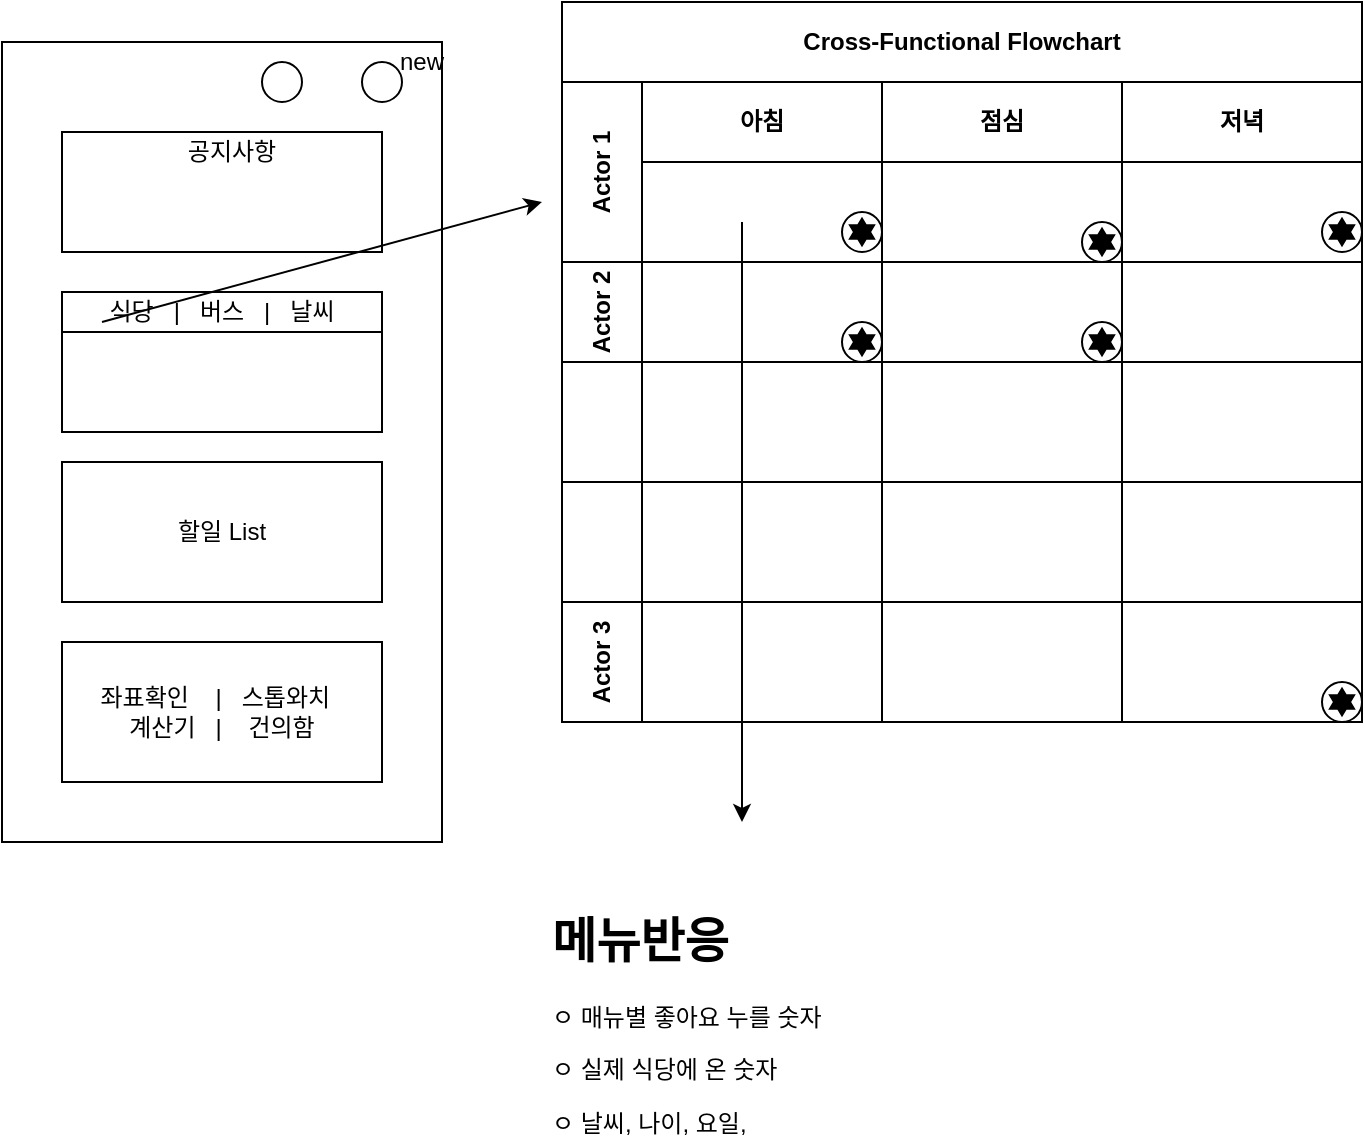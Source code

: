 <mxfile version="14.3.1" type="github">
  <diagram id="GMXzVLVP1SBXpBR9r_tK" name="Page-1">
    <mxGraphModel dx="900" dy="721" grid="1" gridSize="10" guides="1" tooltips="1" connect="1" arrows="1" fold="1" page="1" pageScale="1" pageWidth="827" pageHeight="1169" math="0" shadow="0">
      <root>
        <mxCell id="0" />
        <mxCell id="1" parent="0" />
        <mxCell id="6RWYm0C16I1UkE2IKiko-1" value="" style="rounded=0;whiteSpace=wrap;html=1;" vertex="1" parent="1">
          <mxGeometry x="120" y="60" width="220" height="400" as="geometry" />
        </mxCell>
        <mxCell id="6RWYm0C16I1UkE2IKiko-8" value="" style="rounded=0;whiteSpace=wrap;html=1;" vertex="1" parent="1">
          <mxGeometry x="150" y="105" width="160" height="60" as="geometry" />
        </mxCell>
        <mxCell id="6RWYm0C16I1UkE2IKiko-3" value="" style="ellipse;whiteSpace=wrap;html=1;" vertex="1" parent="1">
          <mxGeometry x="250" y="70" width="20" height="20" as="geometry" />
        </mxCell>
        <mxCell id="6RWYm0C16I1UkE2IKiko-5" value="" style="ellipse;whiteSpace=wrap;html=1;" vertex="1" parent="1">
          <mxGeometry x="300" y="70" width="20" height="20" as="geometry" />
        </mxCell>
        <mxCell id="6RWYm0C16I1UkE2IKiko-6" value="new" style="text;html=1;strokeColor=none;fillColor=none;align=center;verticalAlign=middle;whiteSpace=wrap;rounded=0;" vertex="1" parent="1">
          <mxGeometry x="310" y="60" width="40" height="20" as="geometry" />
        </mxCell>
        <mxCell id="6RWYm0C16I1UkE2IKiko-2" value="공지사항" style="text;html=1;strokeColor=none;fillColor=none;align=center;verticalAlign=middle;whiteSpace=wrap;rounded=0;" vertex="1" parent="1">
          <mxGeometry x="170" y="105" width="130" height="20" as="geometry" />
        </mxCell>
        <mxCell id="6RWYm0C16I1UkE2IKiko-9" value="식당&amp;nbsp; &amp;nbsp;|&amp;nbsp; &amp;nbsp;버스&amp;nbsp; &amp;nbsp;|&amp;nbsp; &amp;nbsp;날씨" style="rounded=0;whiteSpace=wrap;html=1;" vertex="1" parent="1">
          <mxGeometry x="150" y="185" width="160" height="20" as="geometry" />
        </mxCell>
        <mxCell id="6RWYm0C16I1UkE2IKiko-10" value="" style="rounded=0;whiteSpace=wrap;html=1;" vertex="1" parent="1">
          <mxGeometry x="150" y="205" width="160" height="50" as="geometry" />
        </mxCell>
        <mxCell id="6RWYm0C16I1UkE2IKiko-12" value="할일 List" style="rounded=0;whiteSpace=wrap;html=1;" vertex="1" parent="1">
          <mxGeometry x="150" y="270" width="160" height="70" as="geometry" />
        </mxCell>
        <mxCell id="6RWYm0C16I1UkE2IKiko-15" value="좌표확인&amp;nbsp; &amp;nbsp; |&amp;nbsp; &amp;nbsp;스톱와치&amp;nbsp;&amp;nbsp;&lt;br&gt;계산기&amp;nbsp; &amp;nbsp;|&amp;nbsp; &amp;nbsp; 건의함" style="rounded=0;whiteSpace=wrap;html=1;" vertex="1" parent="1">
          <mxGeometry x="150" y="360" width="160" height="70" as="geometry" />
        </mxCell>
        <mxCell id="6RWYm0C16I1UkE2IKiko-39" value="Cross-Functional Flowchart" style="shape=table;childLayout=tableLayout;rowLines=0;columnLines=0;startSize=40;html=1;whiteSpace=wrap;collapsible=0;recursiveResize=0;expand=0;pointerEvents=0;fontStyle=1;align=center;" vertex="1" parent="1">
          <mxGeometry x="400" y="40" width="400" height="360" as="geometry" />
        </mxCell>
        <mxCell id="6RWYm0C16I1UkE2IKiko-40" value="Actor 1" style="swimlane;horizontal=0;points=[[0,0.5],[1,0.5]];portConstraint=eastwest;startSize=40;html=1;whiteSpace=wrap;collapsible=0;recursiveResize=0;expand=0;pointerEvents=0;fontStyle=1" vertex="1" parent="6RWYm0C16I1UkE2IKiko-39">
          <mxGeometry y="40" width="400" height="90" as="geometry" />
        </mxCell>
        <mxCell id="6RWYm0C16I1UkE2IKiko-41" value="아침" style="swimlane;connectable=0;startSize=40;html=1;whiteSpace=wrap;collapsible=0;recursiveResize=0;expand=0;pointerEvents=0;" vertex="1" parent="6RWYm0C16I1UkE2IKiko-40">
          <mxGeometry x="40" width="120" height="90" as="geometry" />
        </mxCell>
        <mxCell id="6RWYm0C16I1UkE2IKiko-66" value="" style="shape=mxgraph.bpmn.shape;html=1;verticalLabelPosition=bottom;labelBackgroundColor=#ffffff;verticalAlign=top;align=center;perimeter=ellipsePerimeter;outlineConnect=0;outline=standard;symbol=star;" vertex="1" parent="6RWYm0C16I1UkE2IKiko-41">
          <mxGeometry x="100" y="65" width="20" height="20" as="geometry" />
        </mxCell>
        <mxCell id="6RWYm0C16I1UkE2IKiko-42" value="점심" style="swimlane;connectable=0;startSize=40;html=1;whiteSpace=wrap;collapsible=0;recursiveResize=0;expand=0;pointerEvents=0;" vertex="1" parent="6RWYm0C16I1UkE2IKiko-40">
          <mxGeometry x="160" width="120" height="90" as="geometry" />
        </mxCell>
        <mxCell id="6RWYm0C16I1UkE2IKiko-69" value="" style="shape=mxgraph.bpmn.shape;html=1;verticalLabelPosition=bottom;labelBackgroundColor=#ffffff;verticalAlign=top;align=center;perimeter=ellipsePerimeter;outlineConnect=0;outline=standard;symbol=star;" vertex="1" parent="6RWYm0C16I1UkE2IKiko-42">
          <mxGeometry x="100" y="70" width="20" height="20" as="geometry" />
        </mxCell>
        <mxCell id="6RWYm0C16I1UkE2IKiko-43" value="저녁" style="swimlane;connectable=0;startSize=40;html=1;whiteSpace=wrap;collapsible=0;recursiveResize=0;expand=0;pointerEvents=0;" vertex="1" parent="6RWYm0C16I1UkE2IKiko-40">
          <mxGeometry x="280" width="120" height="90" as="geometry" />
        </mxCell>
        <mxCell id="6RWYm0C16I1UkE2IKiko-70" value="" style="shape=mxgraph.bpmn.shape;html=1;verticalLabelPosition=bottom;labelBackgroundColor=#ffffff;verticalAlign=top;align=center;perimeter=ellipsePerimeter;outlineConnect=0;outline=standard;symbol=star;" vertex="1" parent="6RWYm0C16I1UkE2IKiko-43">
          <mxGeometry x="100" y="65" width="20" height="20" as="geometry" />
        </mxCell>
        <mxCell id="6RWYm0C16I1UkE2IKiko-44" value="Actor 2" style="swimlane;horizontal=0;points=[[0,0.5],[1,0.5]];portConstraint=eastwest;startSize=40;html=1;whiteSpace=wrap;collapsible=0;recursiveResize=0;expand=0;pointerEvents=0;" vertex="1" parent="6RWYm0C16I1UkE2IKiko-39">
          <mxGeometry y="130" width="400" height="50" as="geometry" />
        </mxCell>
        <mxCell id="6RWYm0C16I1UkE2IKiko-45" value="" style="swimlane;connectable=0;startSize=0;html=1;whiteSpace=wrap;collapsible=0;recursiveResize=0;expand=0;pointerEvents=0;" vertex="1" parent="6RWYm0C16I1UkE2IKiko-44">
          <mxGeometry x="40" width="120" height="50" as="geometry" />
        </mxCell>
        <mxCell id="6RWYm0C16I1UkE2IKiko-68" value="" style="shape=mxgraph.bpmn.shape;html=1;verticalLabelPosition=bottom;labelBackgroundColor=#ffffff;verticalAlign=top;align=center;perimeter=ellipsePerimeter;outlineConnect=0;outline=standard;symbol=star;" vertex="1" parent="6RWYm0C16I1UkE2IKiko-45">
          <mxGeometry x="100" y="30" width="20" height="20" as="geometry" />
        </mxCell>
        <mxCell id="6RWYm0C16I1UkE2IKiko-46" value="" style="swimlane;connectable=0;startSize=0;html=1;whiteSpace=wrap;collapsible=0;recursiveResize=0;expand=0;pointerEvents=0;" vertex="1" parent="6RWYm0C16I1UkE2IKiko-44">
          <mxGeometry x="160" width="120" height="50" as="geometry" />
        </mxCell>
        <mxCell id="6RWYm0C16I1UkE2IKiko-67" value="" style="shape=mxgraph.bpmn.shape;html=1;verticalLabelPosition=bottom;labelBackgroundColor=#ffffff;verticalAlign=top;align=center;perimeter=ellipsePerimeter;outlineConnect=0;outline=standard;symbol=star;" vertex="1" parent="6RWYm0C16I1UkE2IKiko-46">
          <mxGeometry x="100" y="30" width="20" height="20" as="geometry" />
        </mxCell>
        <mxCell id="6RWYm0C16I1UkE2IKiko-47" value="" style="swimlane;connectable=0;startSize=0;html=1;whiteSpace=wrap;collapsible=0;recursiveResize=0;expand=0;pointerEvents=0;" vertex="1" parent="6RWYm0C16I1UkE2IKiko-44">
          <mxGeometry x="280" width="120" height="50" as="geometry" />
        </mxCell>
        <mxCell id="6RWYm0C16I1UkE2IKiko-58" style="swimlane;horizontal=0;points=[[0,0.5],[1,0.5]];portConstraint=eastwest;startSize=40;html=1;whiteSpace=wrap;collapsible=0;recursiveResize=0;expand=0;pointerEvents=0;verticalAlign=middle;" vertex="1" parent="6RWYm0C16I1UkE2IKiko-39">
          <mxGeometry y="180" width="400" height="60" as="geometry" />
        </mxCell>
        <mxCell id="6RWYm0C16I1UkE2IKiko-59" style="swimlane;connectable=0;startSize=0;html=1;whiteSpace=wrap;collapsible=0;recursiveResize=0;expand=0;pointerEvents=0;" vertex="1" parent="6RWYm0C16I1UkE2IKiko-58">
          <mxGeometry x="40" width="120" height="60" as="geometry" />
        </mxCell>
        <mxCell id="6RWYm0C16I1UkE2IKiko-60" style="swimlane;connectable=0;startSize=0;html=1;whiteSpace=wrap;collapsible=0;recursiveResize=0;expand=0;pointerEvents=0;" vertex="1" parent="6RWYm0C16I1UkE2IKiko-58">
          <mxGeometry x="160" width="120" height="60" as="geometry" />
        </mxCell>
        <mxCell id="6RWYm0C16I1UkE2IKiko-61" style="swimlane;connectable=0;startSize=0;html=1;whiteSpace=wrap;collapsible=0;recursiveResize=0;expand=0;pointerEvents=0;" vertex="1" parent="6RWYm0C16I1UkE2IKiko-58">
          <mxGeometry x="280" width="120" height="60" as="geometry" />
        </mxCell>
        <mxCell id="6RWYm0C16I1UkE2IKiko-62" style="swimlane;horizontal=0;points=[[0,0.5],[1,0.5]];portConstraint=eastwest;startSize=40;html=1;whiteSpace=wrap;collapsible=0;recursiveResize=0;expand=0;pointerEvents=0;verticalAlign=middle;" vertex="1" parent="6RWYm0C16I1UkE2IKiko-39">
          <mxGeometry y="240" width="400" height="60" as="geometry" />
        </mxCell>
        <mxCell id="6RWYm0C16I1UkE2IKiko-63" style="swimlane;connectable=0;startSize=0;html=1;whiteSpace=wrap;collapsible=0;recursiveResize=0;expand=0;pointerEvents=0;" vertex="1" parent="6RWYm0C16I1UkE2IKiko-62">
          <mxGeometry x="40" width="120" height="60" as="geometry" />
        </mxCell>
        <mxCell id="6RWYm0C16I1UkE2IKiko-64" style="swimlane;connectable=0;startSize=0;html=1;whiteSpace=wrap;collapsible=0;recursiveResize=0;expand=0;pointerEvents=0;" vertex="1" parent="6RWYm0C16I1UkE2IKiko-62">
          <mxGeometry x="160" width="120" height="60" as="geometry" />
        </mxCell>
        <mxCell id="6RWYm0C16I1UkE2IKiko-65" style="swimlane;connectable=0;startSize=0;html=1;whiteSpace=wrap;collapsible=0;recursiveResize=0;expand=0;pointerEvents=0;" vertex="1" parent="6RWYm0C16I1UkE2IKiko-62">
          <mxGeometry x="280" width="120" height="60" as="geometry" />
        </mxCell>
        <mxCell id="6RWYm0C16I1UkE2IKiko-48" value="Actor 3" style="swimlane;horizontal=0;points=[[0,0.5],[1,0.5]];portConstraint=eastwest;startSize=40;html=1;whiteSpace=wrap;collapsible=0;recursiveResize=0;expand=0;pointerEvents=0;verticalAlign=middle;" vertex="1" parent="6RWYm0C16I1UkE2IKiko-39">
          <mxGeometry y="300" width="400" height="60" as="geometry" />
        </mxCell>
        <mxCell id="6RWYm0C16I1UkE2IKiko-49" value="" style="swimlane;connectable=0;startSize=0;html=1;whiteSpace=wrap;collapsible=0;recursiveResize=0;expand=0;pointerEvents=0;" vertex="1" parent="6RWYm0C16I1UkE2IKiko-48">
          <mxGeometry x="40" width="120" height="60" as="geometry" />
        </mxCell>
        <mxCell id="6RWYm0C16I1UkE2IKiko-50" value="" style="swimlane;connectable=0;startSize=0;html=1;whiteSpace=wrap;collapsible=0;recursiveResize=0;expand=0;pointerEvents=0;" vertex="1" parent="6RWYm0C16I1UkE2IKiko-48">
          <mxGeometry x="160" width="120" height="60" as="geometry" />
        </mxCell>
        <mxCell id="6RWYm0C16I1UkE2IKiko-51" value="" style="swimlane;connectable=0;startSize=0;html=1;whiteSpace=wrap;collapsible=0;recursiveResize=0;expand=0;pointerEvents=0;" vertex="1" parent="6RWYm0C16I1UkE2IKiko-48">
          <mxGeometry x="280" width="120" height="60" as="geometry" />
        </mxCell>
        <mxCell id="6RWYm0C16I1UkE2IKiko-71" value="" style="shape=mxgraph.bpmn.shape;html=1;verticalLabelPosition=bottom;labelBackgroundColor=#ffffff;verticalAlign=top;align=center;perimeter=ellipsePerimeter;outlineConnect=0;outline=standard;symbol=star;" vertex="1" parent="6RWYm0C16I1UkE2IKiko-51">
          <mxGeometry x="100" y="40" width="20" height="20" as="geometry" />
        </mxCell>
        <mxCell id="6RWYm0C16I1UkE2IKiko-75" value="" style="endArrow=classic;html=1;exitX=0.125;exitY=0.75;exitDx=0;exitDy=0;exitPerimeter=0;" edge="1" parent="1" source="6RWYm0C16I1UkE2IKiko-9">
          <mxGeometry width="50" height="50" relative="1" as="geometry">
            <mxPoint x="360" y="380" as="sourcePoint" />
            <mxPoint x="390" y="140" as="targetPoint" />
          </mxGeometry>
        </mxCell>
        <mxCell id="6RWYm0C16I1UkE2IKiko-76" value="" style="endArrow=classic;html=1;" edge="1" parent="1">
          <mxGeometry width="50" height="50" relative="1" as="geometry">
            <mxPoint x="490" y="150" as="sourcePoint" />
            <mxPoint x="490" y="450" as="targetPoint" />
          </mxGeometry>
        </mxCell>
        <mxCell id="6RWYm0C16I1UkE2IKiko-77" value="&lt;h1&gt;메뉴반응&lt;/h1&gt;&lt;p&gt;ㅇ 매뉴별 좋아요 누를 숫자&lt;/p&gt;&lt;p&gt;ㅇ 실제 식당에 온 숫자&lt;/p&gt;&lt;p&gt;ㅇ 날씨, 나이, 요일,&amp;nbsp;&lt;/p&gt;" style="text;html=1;strokeColor=none;fillColor=none;spacing=5;spacingTop=-20;whiteSpace=wrap;overflow=hidden;rounded=0;" vertex="1" parent="1">
          <mxGeometry x="390" y="490" width="190" height="120" as="geometry" />
        </mxCell>
      </root>
    </mxGraphModel>
  </diagram>
</mxfile>
